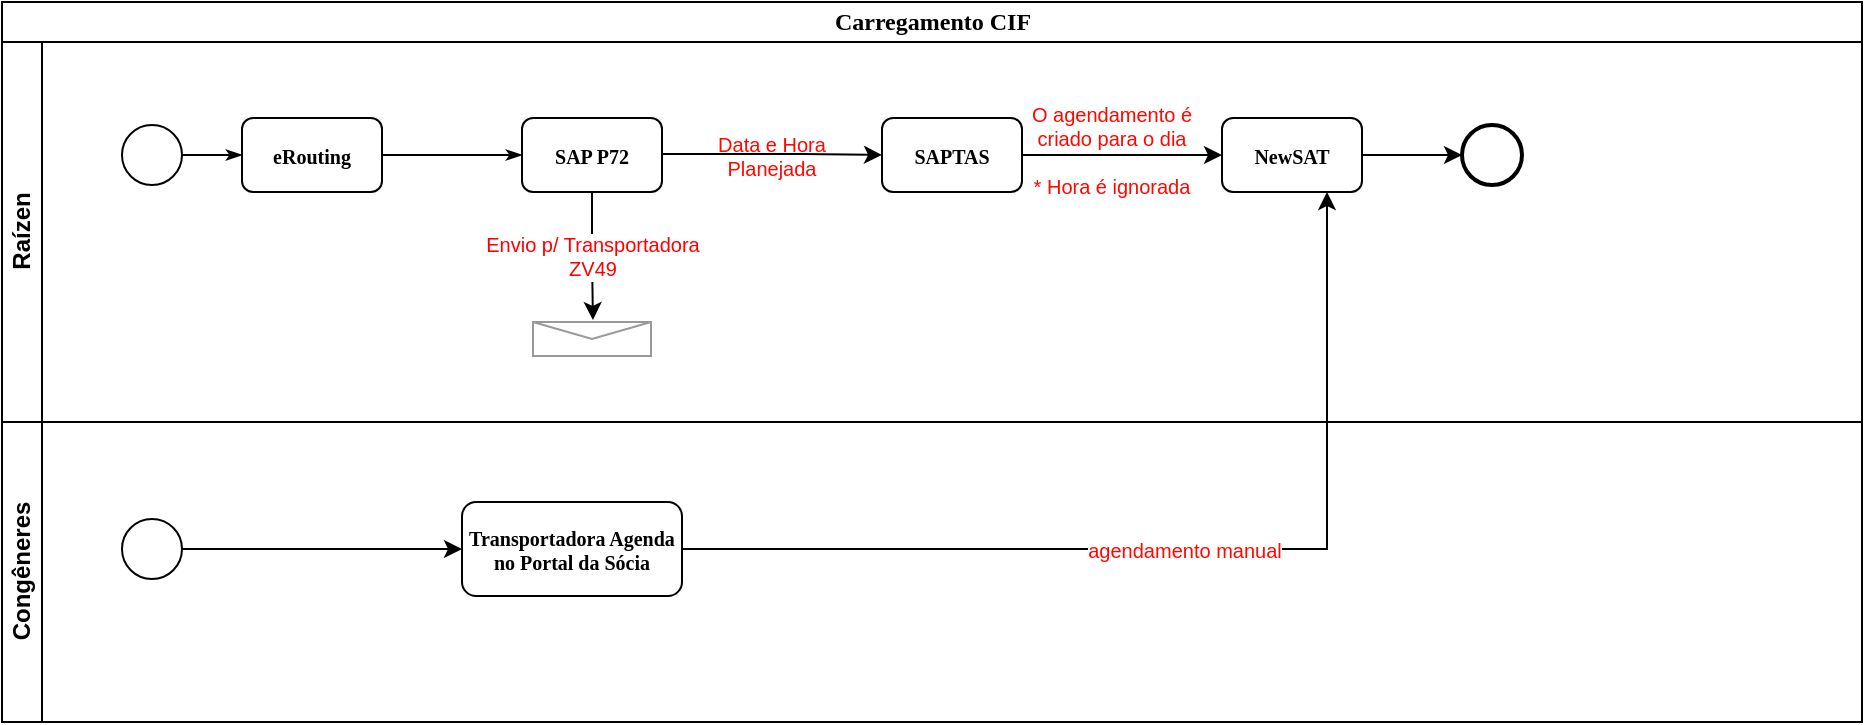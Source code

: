 <mxfile version="12.1.8" type="github" pages="3">
  <diagram name="Carregamento CIF" id="c7488fd3-1785-93aa-aadb-54a6760d102a">
    <mxGraphModel dx="633" dy="264" grid="1" gridSize="10" guides="1" tooltips="1" connect="1" arrows="1" fold="1" page="1" pageScale="1" pageWidth="1100" pageHeight="850" background="#ffffff" math="0" shadow="0">
      <root>
        <mxCell id="0"/>
        <mxCell id="1" parent="0"/>
        <mxCell id="2b4e8129b02d487f-1" value="Carregamento CIF" style="swimlane;html=1;childLayout=stackLayout;horizontal=1;startSize=20;horizontalStack=0;rounded=0;shadow=0;labelBackgroundColor=none;strokeColor=#000000;strokeWidth=1;fillColor=#ffffff;fontFamily=Verdana;fontSize=12;fontColor=#000000;align=center;" parent="1" vertex="1">
          <mxGeometry x="80" y="50" width="930" height="360" as="geometry"/>
        </mxCell>
        <mxCell id="2b4e8129b02d487f-2" value="Raízen" style="swimlane;html=1;startSize=20;horizontal=0;" parent="2b4e8129b02d487f-1" vertex="1">
          <mxGeometry y="20" width="930" height="190" as="geometry"/>
        </mxCell>
        <mxCell id="2b4e8129b02d487f-18" style="edgeStyle=orthogonalEdgeStyle;rounded=0;html=1;labelBackgroundColor=none;startArrow=none;startFill=0;startSize=5;endArrow=classicThin;endFill=1;endSize=5;jettySize=auto;orthogonalLoop=1;strokeColor=#000000;strokeWidth=1;fontFamily=Verdana;fontSize=8;fontColor=#000000;" parent="2b4e8129b02d487f-2" source="2b4e8129b02d487f-5" target="2b4e8129b02d487f-6" edge="1">
          <mxGeometry relative="1" as="geometry"/>
        </mxCell>
        <mxCell id="2b4e8129b02d487f-5" value="" style="ellipse;whiteSpace=wrap;html=1;rounded=0;shadow=0;labelBackgroundColor=none;strokeColor=#000000;strokeWidth=1;fillColor=#ffffff;fontFamily=Verdana;fontSize=8;fontColor=#000000;align=center;" parent="2b4e8129b02d487f-2" vertex="1">
          <mxGeometry x="60" y="41.5" width="30" height="30" as="geometry"/>
        </mxCell>
        <mxCell id="2b4e8129b02d487f-6" value="eRouting" style="rounded=1;whiteSpace=wrap;html=1;shadow=0;labelBackgroundColor=none;strokeColor=#000000;strokeWidth=1;fillColor=#ffffff;fontFamily=Verdana;fontSize=10;fontColor=#000000;align=center;fontStyle=1" parent="2b4e8129b02d487f-2" vertex="1">
          <mxGeometry x="120" y="38.0" width="70" height="37" as="geometry"/>
        </mxCell>
        <mxCell id="WFyZggXA8h9RNTgOfeCm-1" style="edgeStyle=orthogonalEdgeStyle;rounded=0;orthogonalLoop=1;jettySize=auto;html=1;fontSize=10;entryX=0;entryY=0.5;entryDx=0;entryDy=0;" edge="1" parent="2b4e8129b02d487f-2" target="2b4e8129b02d487f-9">
          <mxGeometry relative="1" as="geometry">
            <mxPoint x="330" y="62" as="sourcePoint"/>
            <mxPoint x="460" y="62" as="targetPoint"/>
            <Array as="points">
              <mxPoint x="330" y="56"/>
              <mxPoint x="400" y="56"/>
            </Array>
          </mxGeometry>
        </mxCell>
        <mxCell id="xGCrMNvwIFCrV4-qwJGK-1" value="Envio p/ Transportadora &lt;br&gt;ZV49" style="edgeStyle=orthogonalEdgeStyle;rounded=0;orthogonalLoop=1;jettySize=auto;html=1;exitX=0.5;exitY=1;exitDx=0;exitDy=0;entryX=0.508;entryY=-0.059;entryDx=0;entryDy=0;entryPerimeter=0;fontSize=10;fontColor=#FF0000;" edge="1" parent="2b4e8129b02d487f-2" source="2b4e8129b02d487f-7" target="FQRfdCOzmHrhoMHAnc6x-1">
          <mxGeometry relative="1" as="geometry"/>
        </mxCell>
        <mxCell id="2b4e8129b02d487f-7" value="SAP P72" style="rounded=1;whiteSpace=wrap;html=1;shadow=0;labelBackgroundColor=none;strokeColor=#000000;strokeWidth=1;fillColor=#ffffff;fontFamily=Verdana;fontSize=10;fontColor=#000000;align=center;fontStyle=1" parent="2b4e8129b02d487f-2" vertex="1">
          <mxGeometry x="260" y="38.0" width="70" height="37" as="geometry"/>
        </mxCell>
        <mxCell id="WFyZggXA8h9RNTgOfeCm-3" value="" style="edgeStyle=orthogonalEdgeStyle;rounded=0;orthogonalLoop=1;jettySize=auto;html=1;fontSize=10;fontColor=#FF0000;exitX=1;exitY=0.5;exitDx=0;exitDy=0;entryX=0;entryY=0.5;entryDx=0;entryDy=0;" edge="1" parent="2b4e8129b02d487f-2" source="2b4e8129b02d487f-9" target="WFyZggXA8h9RNTgOfeCm-2">
          <mxGeometry relative="1" as="geometry">
            <mxPoint x="530" y="56" as="sourcePoint"/>
            <mxPoint x="610" y="56" as="targetPoint"/>
          </mxGeometry>
        </mxCell>
        <mxCell id="2b4e8129b02d487f-9" value="SAPTAS" style="rounded=1;whiteSpace=wrap;html=1;shadow=0;labelBackgroundColor=none;strokeColor=#000000;strokeWidth=1;fillColor=#ffffff;fontFamily=Verdana;fontSize=10;fontColor=#000000;align=center;fontStyle=1" parent="2b4e8129b02d487f-2" vertex="1">
          <mxGeometry x="440" y="38.0" width="70" height="37" as="geometry"/>
        </mxCell>
        <mxCell id="WFyZggXA8h9RNTgOfeCm-4" style="edgeStyle=orthogonalEdgeStyle;rounded=0;orthogonalLoop=1;jettySize=auto;html=1;entryX=0;entryY=0.5;entryDx=0;entryDy=0;fontSize=10;" edge="1" parent="2b4e8129b02d487f-2" source="WFyZggXA8h9RNTgOfeCm-2" target="2b4e8129b02d487f-11">
          <mxGeometry relative="1" as="geometry"/>
        </mxCell>
        <mxCell id="WFyZggXA8h9RNTgOfeCm-2" value="NewSAT" style="rounded=1;whiteSpace=wrap;html=1;shadow=0;labelBackgroundColor=none;strokeColor=#000000;strokeWidth=1;fillColor=#ffffff;fontFamily=Verdana;fontSize=10;fontColor=#000000;align=center;fontStyle=1" vertex="1" parent="2b4e8129b02d487f-2">
          <mxGeometry x="610" y="38.0" width="70" height="37" as="geometry"/>
        </mxCell>
        <mxCell id="2b4e8129b02d487f-11" value="" style="ellipse;whiteSpace=wrap;html=1;rounded=0;shadow=0;labelBackgroundColor=none;strokeColor=#000000;strokeWidth=2;fillColor=#ffffff;fontFamily=Verdana;fontSize=8;fontColor=#000000;align=center;" parent="2b4e8129b02d487f-2" vertex="1">
          <mxGeometry x="730" y="41.5" width="30" height="30" as="geometry"/>
        </mxCell>
        <mxCell id="2b4e8129b02d487f-24" style="edgeStyle=orthogonalEdgeStyle;rounded=0;html=1;labelBackgroundColor=none;startArrow=none;startFill=0;startSize=5;endArrow=classicThin;endFill=1;endSize=5;jettySize=auto;orthogonalLoop=1;strokeColor=#000000;strokeWidth=1;fontFamily=Verdana;fontSize=8;fontColor=#000000;entryX=0;entryY=0.5;entryDx=0;entryDy=0;" parent="2b4e8129b02d487f-2" source="2b4e8129b02d487f-6" target="2b4e8129b02d487f-7" edge="1">
          <mxGeometry relative="1" as="geometry"/>
        </mxCell>
        <mxCell id="FQRfdCOzmHrhoMHAnc6x-1" value="" style="verticalLabelPosition=bottom;shadow=0;dashed=0;align=center;html=1;verticalAlign=top;strokeWidth=1;shape=mxgraph.mockup.misc.mail2;fillColor=#ffffff;strokeColor=#999999;fontSize=12;fontColor=#FF0000;" vertex="1" parent="2b4e8129b02d487f-2">
          <mxGeometry x="265.5" y="140" width="59" height="17" as="geometry"/>
        </mxCell>
        <mxCell id="_JRNiCO3KqZ2zhGe5bdI-1" value="Data e Hora Planejada" style="text;html=1;strokeColor=none;fillColor=none;align=center;verticalAlign=middle;whiteSpace=wrap;rounded=0;fontSize=10;fontColor=#FF0800;" vertex="1" parent="2b4e8129b02d487f-2">
          <mxGeometry x="340" y="22.5" width="90" height="68" as="geometry"/>
        </mxCell>
        <mxCell id="_JRNiCO3KqZ2zhGe5bdI-5" value="O agendamento é criado para o dia&lt;br&gt;&lt;br&gt;* Hora é ignorada" style="text;html=1;strokeColor=none;fillColor=none;align=center;verticalAlign=middle;whiteSpace=wrap;rounded=0;fontSize=10;fontColor=#FF0800;" vertex="1" parent="2b4e8129b02d487f-2">
          <mxGeometry x="510" y="20" width="90" height="68" as="geometry"/>
        </mxCell>
        <mxCell id="2b4e8129b02d487f-3" value="Congêneres" style="swimlane;html=1;startSize=20;horizontal=0;" parent="2b4e8129b02d487f-1" vertex="1">
          <mxGeometry y="210" width="930" height="150" as="geometry"/>
        </mxCell>
        <mxCell id="2b4e8129b02d487f-12" value="Transportadora Agenda no Portal da Sócia" style="rounded=1;whiteSpace=wrap;html=1;shadow=0;labelBackgroundColor=none;strokeColor=#000000;strokeWidth=1;fillColor=#ffffff;fontFamily=Verdana;fontSize=10;fontColor=#000000;align=center;fontStyle=1" parent="2b4e8129b02d487f-3" vertex="1">
          <mxGeometry x="230" y="40" width="110" height="47" as="geometry"/>
        </mxCell>
        <mxCell id="WFyZggXA8h9RNTgOfeCm-9" style="edgeStyle=orthogonalEdgeStyle;rounded=0;orthogonalLoop=1;jettySize=auto;html=1;entryX=0;entryY=0.5;entryDx=0;entryDy=0;fontSize=10;" edge="1" parent="2b4e8129b02d487f-3" source="WFyZggXA8h9RNTgOfeCm-8" target="2b4e8129b02d487f-12">
          <mxGeometry relative="1" as="geometry"/>
        </mxCell>
        <mxCell id="WFyZggXA8h9RNTgOfeCm-8" value="" style="ellipse;whiteSpace=wrap;html=1;rounded=0;shadow=0;labelBackgroundColor=none;strokeColor=#000000;strokeWidth=1;fillColor=#ffffff;fontFamily=Verdana;fontSize=8;fontColor=#000000;align=center;" vertex="1" parent="2b4e8129b02d487f-3">
          <mxGeometry x="60" y="48.5" width="30" height="30" as="geometry"/>
        </mxCell>
        <mxCell id="WFyZggXA8h9RNTgOfeCm-11" value="agendamento manual" style="edgeStyle=orthogonalEdgeStyle;rounded=0;orthogonalLoop=1;jettySize=auto;html=1;entryX=0.75;entryY=1;entryDx=0;entryDy=0;fontSize=10;fontColor=#FF0800;" edge="1" parent="2b4e8129b02d487f-1" source="2b4e8129b02d487f-12" target="WFyZggXA8h9RNTgOfeCm-2">
          <mxGeometry relative="1" as="geometry"/>
        </mxCell>
      </root>
    </mxGraphModel>
  </diagram>
  <diagram name="Carregamento FOB" id="wvZqJDoXAs2KBbJLKaqx">
    <mxGraphModel dx="1304" dy="544" grid="1" gridSize="10" guides="1" tooltips="1" connect="1" arrows="1" fold="1" page="1" pageScale="1" pageWidth="1100" pageHeight="850" background="#ffffff" math="0" shadow="0">
      <root>
        <mxCell id="JmH2wS-UnPYUT30hO3oi-0"/>
        <mxCell id="JmH2wS-UnPYUT30hO3oi-1" parent="JmH2wS-UnPYUT30hO3oi-0"/>
        <mxCell id="JmH2wS-UnPYUT30hO3oi-2" value="Carregamento FOB" style="swimlane;html=1;childLayout=stackLayout;horizontal=1;startSize=20;horizontalStack=0;rounded=0;shadow=0;labelBackgroundColor=none;strokeColor=#000000;strokeWidth=1;fillColor=#ffffff;fontFamily=Verdana;fontSize=12;fontColor=#000000;align=center;" vertex="1" parent="JmH2wS-UnPYUT30hO3oi-1">
          <mxGeometry x="80" y="50" width="800" height="440" as="geometry"/>
        </mxCell>
        <mxCell id="JmH2wS-UnPYUT30hO3oi-3" value="Raízen" style="swimlane;html=1;startSize=20;horizontal=0;" vertex="1" parent="JmH2wS-UnPYUT30hO3oi-2">
          <mxGeometry y="20" width="800" height="260" as="geometry"/>
        </mxCell>
        <mxCell id="JmH2wS-UnPYUT30hO3oi-4" style="edgeStyle=orthogonalEdgeStyle;rounded=0;html=1;labelBackgroundColor=none;startArrow=none;startFill=0;startSize=5;endArrow=classicThin;endFill=1;endSize=5;jettySize=auto;orthogonalLoop=1;strokeColor=#000000;strokeWidth=1;fontFamily=Verdana;fontSize=8;fontColor=#000000;" edge="1" parent="JmH2wS-UnPYUT30hO3oi-3" source="JmH2wS-UnPYUT30hO3oi-5" target="JmH2wS-UnPYUT30hO3oi-6">
          <mxGeometry relative="1" as="geometry"/>
        </mxCell>
        <mxCell id="JmH2wS-UnPYUT30hO3oi-5" value="" style="ellipse;whiteSpace=wrap;html=1;rounded=0;shadow=0;labelBackgroundColor=none;strokeColor=#000000;strokeWidth=1;fillColor=#ffffff;fontFamily=Verdana;fontSize=8;fontColor=#000000;align=center;" vertex="1" parent="JmH2wS-UnPYUT30hO3oi-3">
          <mxGeometry x="60" y="42.5" width="30" height="30" as="geometry"/>
        </mxCell>
        <mxCell id="JmH2wS-UnPYUT30hO3oi-6" value="Cria pedido no CSOnline" style="rounded=1;whiteSpace=wrap;html=1;shadow=0;labelBackgroundColor=none;strokeColor=#000000;strokeWidth=1;fillColor=#ffffff;fontFamily=Verdana;fontSize=10;fontColor=#000000;align=center;fontStyle=1" vertex="1" parent="JmH2wS-UnPYUT30hO3oi-3">
          <mxGeometry x="120" y="39.0" width="70" height="37" as="geometry"/>
        </mxCell>
        <mxCell id="JmH2wS-UnPYUT30hO3oi-7" style="edgeStyle=orthogonalEdgeStyle;rounded=0;orthogonalLoop=1;jettySize=auto;html=1;fontSize=10;" edge="1" parent="JmH2wS-UnPYUT30hO3oi-3" source="JmH2wS-UnPYUT30hO3oi-8" target="JmH2wS-UnPYUT30hO3oi-10">
          <mxGeometry relative="1" as="geometry"/>
        </mxCell>
        <mxCell id="JmH2wS-UnPYUT30hO3oi-8" value="SAP P72" style="rounded=1;whiteSpace=wrap;html=1;shadow=0;labelBackgroundColor=none;strokeColor=#000000;strokeWidth=1;fillColor=#ffffff;fontFamily=Verdana;fontSize=10;fontColor=#000000;align=center;fontStyle=1" vertex="1" parent="JmH2wS-UnPYUT30hO3oi-3">
          <mxGeometry x="290" y="39.0" width="70" height="37" as="geometry"/>
        </mxCell>
        <mxCell id="JmH2wS-UnPYUT30hO3oi-9" value="" style="edgeStyle=orthogonalEdgeStyle;rounded=0;orthogonalLoop=1;jettySize=auto;html=1;fontSize=10;" edge="1" parent="JmH2wS-UnPYUT30hO3oi-3" source="JmH2wS-UnPYUT30hO3oi-10" target="JmH2wS-UnPYUT30hO3oi-13">
          <mxGeometry relative="1" as="geometry"/>
        </mxCell>
        <mxCell id="pGMxo9u79ZiaVwFQHb7u-1" value="Valida dados &lt;br style=&quot;font-size: 10px;&quot;&gt;Veículo/Motorista" style="edgeStyle=orthogonalEdgeStyle;rounded=0;orthogonalLoop=1;jettySize=auto;html=1;entryX=1;entryY=0.5;entryDx=0;entryDy=0;fontSize=10;fontColor=#FF0000;" edge="1" parent="JmH2wS-UnPYUT30hO3oi-3" source="JmH2wS-UnPYUT30hO3oi-10" target="Ot1X_G96XOmZ_60lcO4l-0">
          <mxGeometry relative="1" as="geometry">
            <Array as="points">
              <mxPoint x="435" y="200"/>
            </Array>
          </mxGeometry>
        </mxCell>
        <mxCell id="JmH2wS-UnPYUT30hO3oi-10" value="SAPTAS" style="rounded=1;whiteSpace=wrap;html=1;shadow=0;labelBackgroundColor=none;strokeColor=#000000;strokeWidth=1;fillColor=#ffffff;fontFamily=Verdana;fontSize=10;fontColor=#000000;align=center;fontStyle=1" vertex="1" parent="JmH2wS-UnPYUT30hO3oi-3">
          <mxGeometry x="420" y="39.0" width="70" height="37" as="geometry"/>
        </mxCell>
        <mxCell id="JmH2wS-UnPYUT30hO3oi-11" style="edgeStyle=orthogonalEdgeStyle;rounded=0;orthogonalLoop=1;jettySize=auto;html=1;entryX=0;entryY=0.5;entryDx=0;entryDy=0;fontSize=10;" edge="1" parent="JmH2wS-UnPYUT30hO3oi-3" source="JmH2wS-UnPYUT30hO3oi-13" target="JmH2wS-UnPYUT30hO3oi-14">
          <mxGeometry relative="1" as="geometry"/>
        </mxCell>
        <mxCell id="JmH2wS-UnPYUT30hO3oi-13" value="NewSAT" style="rounded=1;whiteSpace=wrap;html=1;shadow=0;labelBackgroundColor=none;strokeColor=#000000;strokeWidth=1;fillColor=#ffffff;fontFamily=Verdana;fontSize=10;fontColor=#000000;align=center;fontStyle=1" vertex="1" parent="JmH2wS-UnPYUT30hO3oi-3">
          <mxGeometry x="610" y="39.0" width="70" height="37" as="geometry"/>
        </mxCell>
        <mxCell id="JmH2wS-UnPYUT30hO3oi-14" value="" style="ellipse;whiteSpace=wrap;html=1;rounded=0;shadow=0;labelBackgroundColor=none;strokeColor=#000000;strokeWidth=2;fillColor=#ffffff;fontFamily=Verdana;fontSize=8;fontColor=#000000;align=center;" vertex="1" parent="JmH2wS-UnPYUT30hO3oi-3">
          <mxGeometry x="730" y="42.5" width="30" height="30" as="geometry"/>
        </mxCell>
        <mxCell id="JmH2wS-UnPYUT30hO3oi-15" style="edgeStyle=orthogonalEdgeStyle;rounded=0;html=1;labelBackgroundColor=none;startArrow=none;startFill=0;startSize=5;endArrow=classicThin;endFill=1;endSize=5;jettySize=auto;orthogonalLoop=1;strokeColor=#000000;strokeWidth=1;fontFamily=Verdana;fontSize=8;fontColor=#000000;entryX=0;entryY=0.5;entryDx=0;entryDy=0;" edge="1" parent="JmH2wS-UnPYUT30hO3oi-3" source="JmH2wS-UnPYUT30hO3oi-6" target="JmH2wS-UnPYUT30hO3oi-8">
          <mxGeometry relative="1" as="geometry"/>
        </mxCell>
        <mxCell id="pGMxo9u79ZiaVwFQHb7u-4" value="Cria o Transporte" style="edgeStyle=orthogonalEdgeStyle;rounded=0;orthogonalLoop=1;jettySize=auto;html=1;entryX=0.5;entryY=1;entryDx=0;entryDy=0;fontSize=10;fontColor=#FF0000;" edge="1" parent="JmH2wS-UnPYUT30hO3oi-3" source="Ot1X_G96XOmZ_60lcO4l-0" target="JmH2wS-UnPYUT30hO3oi-8">
          <mxGeometry relative="1" as="geometry"/>
        </mxCell>
        <mxCell id="Ot1X_G96XOmZ_60lcO4l-0" value="PACS&lt;br style=&quot;font-size: 9px;&quot;&gt;(Não usado no Pool)" style="rounded=1;whiteSpace=wrap;html=1;shadow=0;labelBackgroundColor=none;strokeColor=#000000;strokeWidth=1;fillColor=#ffffff;fontFamily=Verdana;fontSize=9;fontColor=#FF0000;align=center;fontStyle=1" vertex="1" parent="JmH2wS-UnPYUT30hO3oi-3">
          <mxGeometry x="290" y="180" width="70" height="40" as="geometry"/>
        </mxCell>
        <mxCell id="Ot1X_G96XOmZ_60lcO4l-8" value="Agenda&lt;br&gt;Carregamento" style="edgeStyle=orthogonalEdgeStyle;rounded=0;orthogonalLoop=1;jettySize=auto;html=1;exitX=0.5;exitY=0.5;exitDx=0;exitDy=0;exitPerimeter=0;entryX=0;entryY=0.5;entryDx=0;entryDy=0;fontSize=10;fontColor=#FF0000;" edge="1" parent="JmH2wS-UnPYUT30hO3oi-3" source="Ot1X_G96XOmZ_60lcO4l-5" target="Ot1X_G96XOmZ_60lcO4l-7">
          <mxGeometry relative="1" as="geometry"/>
        </mxCell>
        <mxCell id="Ot1X_G96XOmZ_60lcO4l-5" value="&lt;font style=&quot;font-size: 12px&quot;&gt;Transportador&lt;/font&gt;" style="shape=umlActor;verticalLabelPosition=bottom;labelBackgroundColor=#ffffff;verticalAlign=top;html=1;outlineConnect=0;fontSize=10;fontColor=#FF0000;" vertex="1" parent="JmH2wS-UnPYUT30hO3oi-3">
          <mxGeometry x="50" y="180" width="20" height="40" as="geometry"/>
        </mxCell>
        <mxCell id="Ot1X_G96XOmZ_60lcO4l-9" style="edgeStyle=orthogonalEdgeStyle;rounded=0;orthogonalLoop=1;jettySize=auto;html=1;exitX=1;exitY=0.5;exitDx=0;exitDy=0;entryX=0;entryY=0.5;entryDx=0;entryDy=0;fontSize=10;fontColor=#FF0000;" edge="1" parent="JmH2wS-UnPYUT30hO3oi-3" source="Ot1X_G96XOmZ_60lcO4l-7" target="Ot1X_G96XOmZ_60lcO4l-0">
          <mxGeometry relative="1" as="geometry"/>
        </mxCell>
        <mxCell id="Ot1X_G96XOmZ_60lcO4l-7" value="CSFacil&lt;br style=&quot;font-size: 9px;&quot;&gt;(Não usado no Pool)" style="rounded=1;whiteSpace=wrap;html=1;shadow=0;labelBackgroundColor=none;strokeColor=#000000;strokeWidth=1;fillColor=#ffffff;fontFamily=Verdana;fontSize=9;fontColor=#FF0000;align=center;fontStyle=1" vertex="1" parent="JmH2wS-UnPYUT30hO3oi-3">
          <mxGeometry x="160" y="180" width="70" height="40" as="geometry"/>
        </mxCell>
        <mxCell id="YJuZYTOJXgbFI35-Gu7N-0" value="Não existe&amp;nbsp;&lt;br style=&quot;font-size: 14px;&quot;&gt;Agendamento" style="html=1;whiteSpace=wrap;comic=1;strokeWidth=2;fontFamily=Comic Sans MS;fontStyle=1;fontColor=#FF0800;fontSize=14;" vertex="1" parent="JmH2wS-UnPYUT30hO3oi-3">
          <mxGeometry x="670" y="190" width="120" height="60" as="geometry"/>
        </mxCell>
        <mxCell id="JmH2wS-UnPYUT30hO3oi-17" value="Congêneres" style="swimlane;html=1;startSize=20;horizontal=0;" vertex="1" parent="JmH2wS-UnPYUT30hO3oi-2">
          <mxGeometry y="280" width="800" height="160" as="geometry"/>
        </mxCell>
        <mxCell id="JmH2wS-UnPYUT30hO3oi-18" value="Transportadora Agenda no Portal da Sócia" style="rounded=1;whiteSpace=wrap;html=1;shadow=0;labelBackgroundColor=none;strokeColor=#000000;strokeWidth=1;fillColor=#ffffff;fontFamily=Verdana;fontSize=10;fontColor=#000000;align=center;fontStyle=1" vertex="1" parent="JmH2wS-UnPYUT30hO3oi-17">
          <mxGeometry x="230" y="76.5" width="110" height="47" as="geometry"/>
        </mxCell>
        <mxCell id="JmH2wS-UnPYUT30hO3oi-19" style="edgeStyle=orthogonalEdgeStyle;rounded=0;orthogonalLoop=1;jettySize=auto;html=1;entryX=0;entryY=0.5;entryDx=0;entryDy=0;fontSize=10;" edge="1" parent="JmH2wS-UnPYUT30hO3oi-17" source="JmH2wS-UnPYUT30hO3oi-20" target="JmH2wS-UnPYUT30hO3oi-18">
          <mxGeometry relative="1" as="geometry"/>
        </mxCell>
        <mxCell id="JmH2wS-UnPYUT30hO3oi-20" value="" style="ellipse;whiteSpace=wrap;html=1;rounded=0;shadow=0;labelBackgroundColor=none;strokeColor=#000000;strokeWidth=1;fillColor=#ffffff;fontFamily=Verdana;fontSize=8;fontColor=#000000;align=center;" vertex="1" parent="JmH2wS-UnPYUT30hO3oi-17">
          <mxGeometry x="60" y="85" width="30" height="30" as="geometry"/>
        </mxCell>
        <mxCell id="JmH2wS-UnPYUT30hO3oi-21" value="&lt;font color=&quot;#ff0800&quot;&gt;agendamento manual&lt;/font&gt;" style="edgeStyle=orthogonalEdgeStyle;rounded=0;orthogonalLoop=1;jettySize=auto;html=1;entryX=0.25;entryY=1;entryDx=0;entryDy=0;fontSize=10;" edge="1" parent="JmH2wS-UnPYUT30hO3oi-2" source="JmH2wS-UnPYUT30hO3oi-18" target="JmH2wS-UnPYUT30hO3oi-13">
          <mxGeometry relative="1" as="geometry"/>
        </mxCell>
      </root>
    </mxGraphModel>
  </diagram>
  <diagram name="Descarga" id="ZrFWQGwldFwGv8xbvekh">
    <mxGraphModel dx="1021" dy="544" grid="1" gridSize="10" guides="1" tooltips="1" connect="1" arrows="1" fold="1" page="1" pageScale="1" pageWidth="1100" pageHeight="850" background="#ffffff" math="0" shadow="0">
      <root>
        <mxCell id="Ffeupf_uvNNQWMsHSOil-0"/>
        <mxCell id="Ffeupf_uvNNQWMsHSOil-1" parent="Ffeupf_uvNNQWMsHSOil-0"/>
        <mxCell id="Ffeupf_uvNNQWMsHSOil-2" value="Descarga" style="swimlane;html=1;childLayout=stackLayout;horizontal=1;startSize=20;horizontalStack=0;rounded=0;shadow=0;labelBackgroundColor=none;strokeColor=#000000;strokeWidth=1;fillColor=#ffffff;fontFamily=Verdana;fontSize=12;fontColor=#000000;align=center;" vertex="1" parent="Ffeupf_uvNNQWMsHSOil-1">
          <mxGeometry x="80" y="50" width="800" height="430" as="geometry"/>
        </mxCell>
        <mxCell id="Ffeupf_uvNNQWMsHSOil-3" value="Raízen" style="swimlane;html=1;startSize=20;horizontal=0;" vertex="1" parent="Ffeupf_uvNNQWMsHSOil-2">
          <mxGeometry y="20" width="800" height="210" as="geometry"/>
        </mxCell>
        <mxCell id="Ffeupf_uvNNQWMsHSOil-6" value="Agendamento&lt;br&gt;Coleta" style="rounded=1;whiteSpace=wrap;html=1;shadow=0;labelBackgroundColor=none;strokeColor=#000000;strokeWidth=1;fillColor=#ffffff;fontFamily=Verdana;fontSize=10;fontColor=#000000;align=center;fontStyle=1" vertex="1" parent="Ffeupf_uvNNQWMsHSOil-3">
          <mxGeometry x="170" y="32" width="90" height="51" as="geometry"/>
        </mxCell>
        <mxCell id="Ffeupf_uvNNQWMsHSOil-7" style="edgeStyle=orthogonalEdgeStyle;rounded=0;orthogonalLoop=1;jettySize=auto;html=1;fontSize=10;" edge="1" parent="Ffeupf_uvNNQWMsHSOil-3" source="Ffeupf_uvNNQWMsHSOil-9" target="Ffeupf_uvNNQWMsHSOil-11">
          <mxGeometry relative="1" as="geometry"/>
        </mxCell>
        <mxCell id="Ffeupf_uvNNQWMsHSOil-9" value="SAP P72" style="rounded=1;whiteSpace=wrap;html=1;shadow=0;labelBackgroundColor=none;strokeColor=#000000;strokeWidth=1;fillColor=#ffffff;fontFamily=Verdana;fontSize=10;fontColor=#000000;align=center;fontStyle=1" vertex="1" parent="Ffeupf_uvNNQWMsHSOil-3">
          <mxGeometry x="310" y="39.0" width="70" height="37" as="geometry"/>
        </mxCell>
        <mxCell id="Ffeupf_uvNNQWMsHSOil-10" value="Agendamento&lt;br&gt;Manual" style="edgeStyle=orthogonalEdgeStyle;rounded=0;orthogonalLoop=1;jettySize=auto;html=1;fontSize=10;" edge="1" parent="Ffeupf_uvNNQWMsHSOil-3" source="Ffeupf_uvNNQWMsHSOil-11" target="Ffeupf_uvNNQWMsHSOil-13">
          <mxGeometry relative="1" as="geometry"/>
        </mxCell>
        <mxCell id="Ffeupf_uvNNQWMsHSOil-11" value="SAPTAS" style="rounded=1;whiteSpace=wrap;html=1;shadow=0;labelBackgroundColor=none;strokeColor=#000000;strokeWidth=1;fillColor=#ffffff;fontFamily=Verdana;fontSize=10;fontColor=#000000;align=center;fontStyle=1" vertex="1" parent="Ffeupf_uvNNQWMsHSOil-3">
          <mxGeometry x="420" y="39.0" width="70" height="37" as="geometry"/>
        </mxCell>
        <mxCell id="Ffeupf_uvNNQWMsHSOil-12" style="edgeStyle=orthogonalEdgeStyle;rounded=0;orthogonalLoop=1;jettySize=auto;html=1;entryX=0;entryY=0.5;entryDx=0;entryDy=0;fontSize=10;" edge="1" parent="Ffeupf_uvNNQWMsHSOil-3" source="Ffeupf_uvNNQWMsHSOil-13" target="Ffeupf_uvNNQWMsHSOil-14">
          <mxGeometry relative="1" as="geometry"/>
        </mxCell>
        <mxCell id="Ffeupf_uvNNQWMsHSOil-13" value="NewSAT" style="rounded=1;whiteSpace=wrap;html=1;shadow=0;labelBackgroundColor=none;strokeColor=#000000;strokeWidth=1;fillColor=#ffffff;fontFamily=Verdana;fontSize=10;fontColor=#000000;align=center;fontStyle=1" vertex="1" parent="Ffeupf_uvNNQWMsHSOil-3">
          <mxGeometry x="610" y="39.0" width="70" height="37" as="geometry"/>
        </mxCell>
        <mxCell id="Ffeupf_uvNNQWMsHSOil-14" value="" style="ellipse;whiteSpace=wrap;html=1;rounded=0;shadow=0;labelBackgroundColor=none;strokeColor=#000000;strokeWidth=2;fillColor=#ffffff;fontFamily=Verdana;fontSize=8;fontColor=#000000;align=center;" vertex="1" parent="Ffeupf_uvNNQWMsHSOil-3">
          <mxGeometry x="730" y="42.5" width="30" height="30" as="geometry"/>
        </mxCell>
        <mxCell id="Ffeupf_uvNNQWMsHSOil-15" style="edgeStyle=orthogonalEdgeStyle;rounded=0;html=1;labelBackgroundColor=none;startArrow=none;startFill=0;startSize=5;endArrow=classicThin;endFill=1;endSize=5;jettySize=auto;orthogonalLoop=1;strokeColor=#000000;strokeWidth=1;fontFamily=Verdana;fontSize=8;fontColor=#000000;entryX=0;entryY=0.5;entryDx=0;entryDy=0;" edge="1" parent="Ffeupf_uvNNQWMsHSOil-3" source="Ffeupf_uvNNQWMsHSOil-6" target="Ffeupf_uvNNQWMsHSOil-9">
          <mxGeometry relative="1" as="geometry"/>
        </mxCell>
        <mxCell id="PQQAFc8gvcS9GT8Isu3L-1" value="Agendamento Manual" style="edgeStyle=orthogonalEdgeStyle;rounded=0;orthogonalLoop=1;jettySize=auto;html=1;fontSize=12;fontColor=#FF0000;entryX=0.5;entryY=1;entryDx=0;entryDy=0;" edge="1" parent="Ffeupf_uvNNQWMsHSOil-3" source="Ffeupf_uvNNQWMsHSOil-6" target="Ffeupf_uvNNQWMsHSOil-13">
          <mxGeometry relative="1" as="geometry">
            <mxPoint x="165" y="160" as="targetPoint"/>
            <Array as="points">
              <mxPoint x="215" y="170"/>
              <mxPoint x="645" y="170"/>
            </Array>
          </mxGeometry>
        </mxCell>
        <mxCell id="wOJjUUMjAA5zCkDcHgza-6" style="edgeStyle=orthogonalEdgeStyle;rounded=0;orthogonalLoop=1;jettySize=auto;html=1;entryX=0;entryY=0.5;entryDx=0;entryDy=0;fontSize=12;fontColor=#FF0000;" edge="1" parent="Ffeupf_uvNNQWMsHSOil-3" source="wOJjUUMjAA5zCkDcHgza-0" target="Ffeupf_uvNNQWMsHSOil-6">
          <mxGeometry relative="1" as="geometry"/>
        </mxCell>
        <mxCell id="wOJjUUMjAA5zCkDcHgza-0" value="&lt;font style=&quot;font-size: 12px&quot;&gt;Transportador&lt;br&gt;Faz Agendamento&lt;br&gt;&lt;/font&gt;" style="shape=umlActor;verticalLabelPosition=bottom;labelBackgroundColor=#ffffff;verticalAlign=top;html=1;outlineConnect=0;fontSize=10;fontColor=#FF0000;" vertex="1" parent="Ffeupf_uvNNQWMsHSOil-3">
          <mxGeometry x="80" y="37.5" width="20" height="40" as="geometry"/>
        </mxCell>
        <mxCell id="Ffeupf_uvNNQWMsHSOil-21" value="Congêneres" style="swimlane;html=1;startSize=20;horizontal=0;" vertex="1" parent="Ffeupf_uvNNQWMsHSOil-2">
          <mxGeometry y="230" width="800" height="200" as="geometry"/>
        </mxCell>
        <mxCell id="Ffeupf_uvNNQWMsHSOil-22" value="Transportadora Agenda no Portal da Sócia" style="rounded=1;whiteSpace=wrap;html=1;shadow=0;labelBackgroundColor=none;strokeColor=#000000;strokeWidth=1;fillColor=#ffffff;fontFamily=Verdana;fontSize=10;fontColor=#000000;align=center;fontStyle=1" vertex="1" parent="Ffeupf_uvNNQWMsHSOil-21">
          <mxGeometry x="230" y="76.5" width="110" height="47" as="geometry"/>
        </mxCell>
        <mxCell id="Ffeupf_uvNNQWMsHSOil-23" style="edgeStyle=orthogonalEdgeStyle;rounded=0;orthogonalLoop=1;jettySize=auto;html=1;entryX=0;entryY=0.5;entryDx=0;entryDy=0;fontSize=10;" edge="1" parent="Ffeupf_uvNNQWMsHSOil-21" source="Ffeupf_uvNNQWMsHSOil-24" target="Ffeupf_uvNNQWMsHSOil-22">
          <mxGeometry relative="1" as="geometry"/>
        </mxCell>
        <mxCell id="Ffeupf_uvNNQWMsHSOil-24" value="" style="ellipse;whiteSpace=wrap;html=1;rounded=0;shadow=0;labelBackgroundColor=none;strokeColor=#000000;strokeWidth=1;fillColor=#ffffff;fontFamily=Verdana;fontSize=8;fontColor=#000000;align=center;" vertex="1" parent="Ffeupf_uvNNQWMsHSOil-21">
          <mxGeometry x="60" y="85" width="30" height="30" as="geometry"/>
        </mxCell>
        <mxCell id="Ffeupf_uvNNQWMsHSOil-25" value="agendamento manual" style="edgeStyle=orthogonalEdgeStyle;rounded=0;orthogonalLoop=1;jettySize=auto;html=1;entryX=0.75;entryY=1;entryDx=0;entryDy=0;fontSize=10;" edge="1" parent="Ffeupf_uvNNQWMsHSOil-2" source="Ffeupf_uvNNQWMsHSOil-22" target="Ffeupf_uvNNQWMsHSOil-13">
          <mxGeometry relative="1" as="geometry"/>
        </mxCell>
      </root>
    </mxGraphModel>
  </diagram>
</mxfile>
